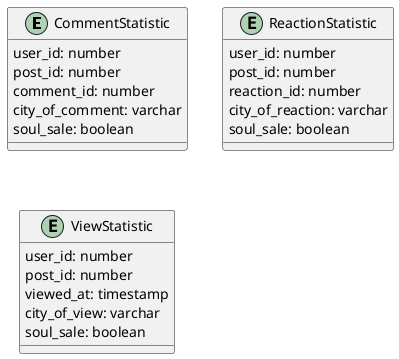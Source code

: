 @startuml


entity "CommentStatistic" {
    user_id: number
    post_id: number
    comment_id: number
    city_of_comment: varchar
    soul_sale: boolean
}

entity "ReactionStatistic" {
    user_id: number
    post_id: number
    reaction_id: number
    city_of_reaction: varchar
    soul_sale: boolean
}

entity "ViewStatistic" {
    user_id: number
    post_id: number
    viewed_at: timestamp
    city_of_view: varchar
    soul_sale: boolean
}

@enduml